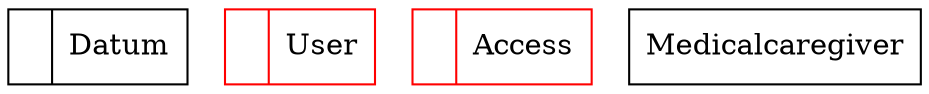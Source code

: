 digraph dfd2{ 
node[shape=record]
200 [label="<f0>  |<f1> Datum " ];
201 [label="<f0>  |<f1> User " color=red];
202 [label="<f0>  |<f1> Access " color=red];
203 [label="Medicalcaregiver" shape=box];
}